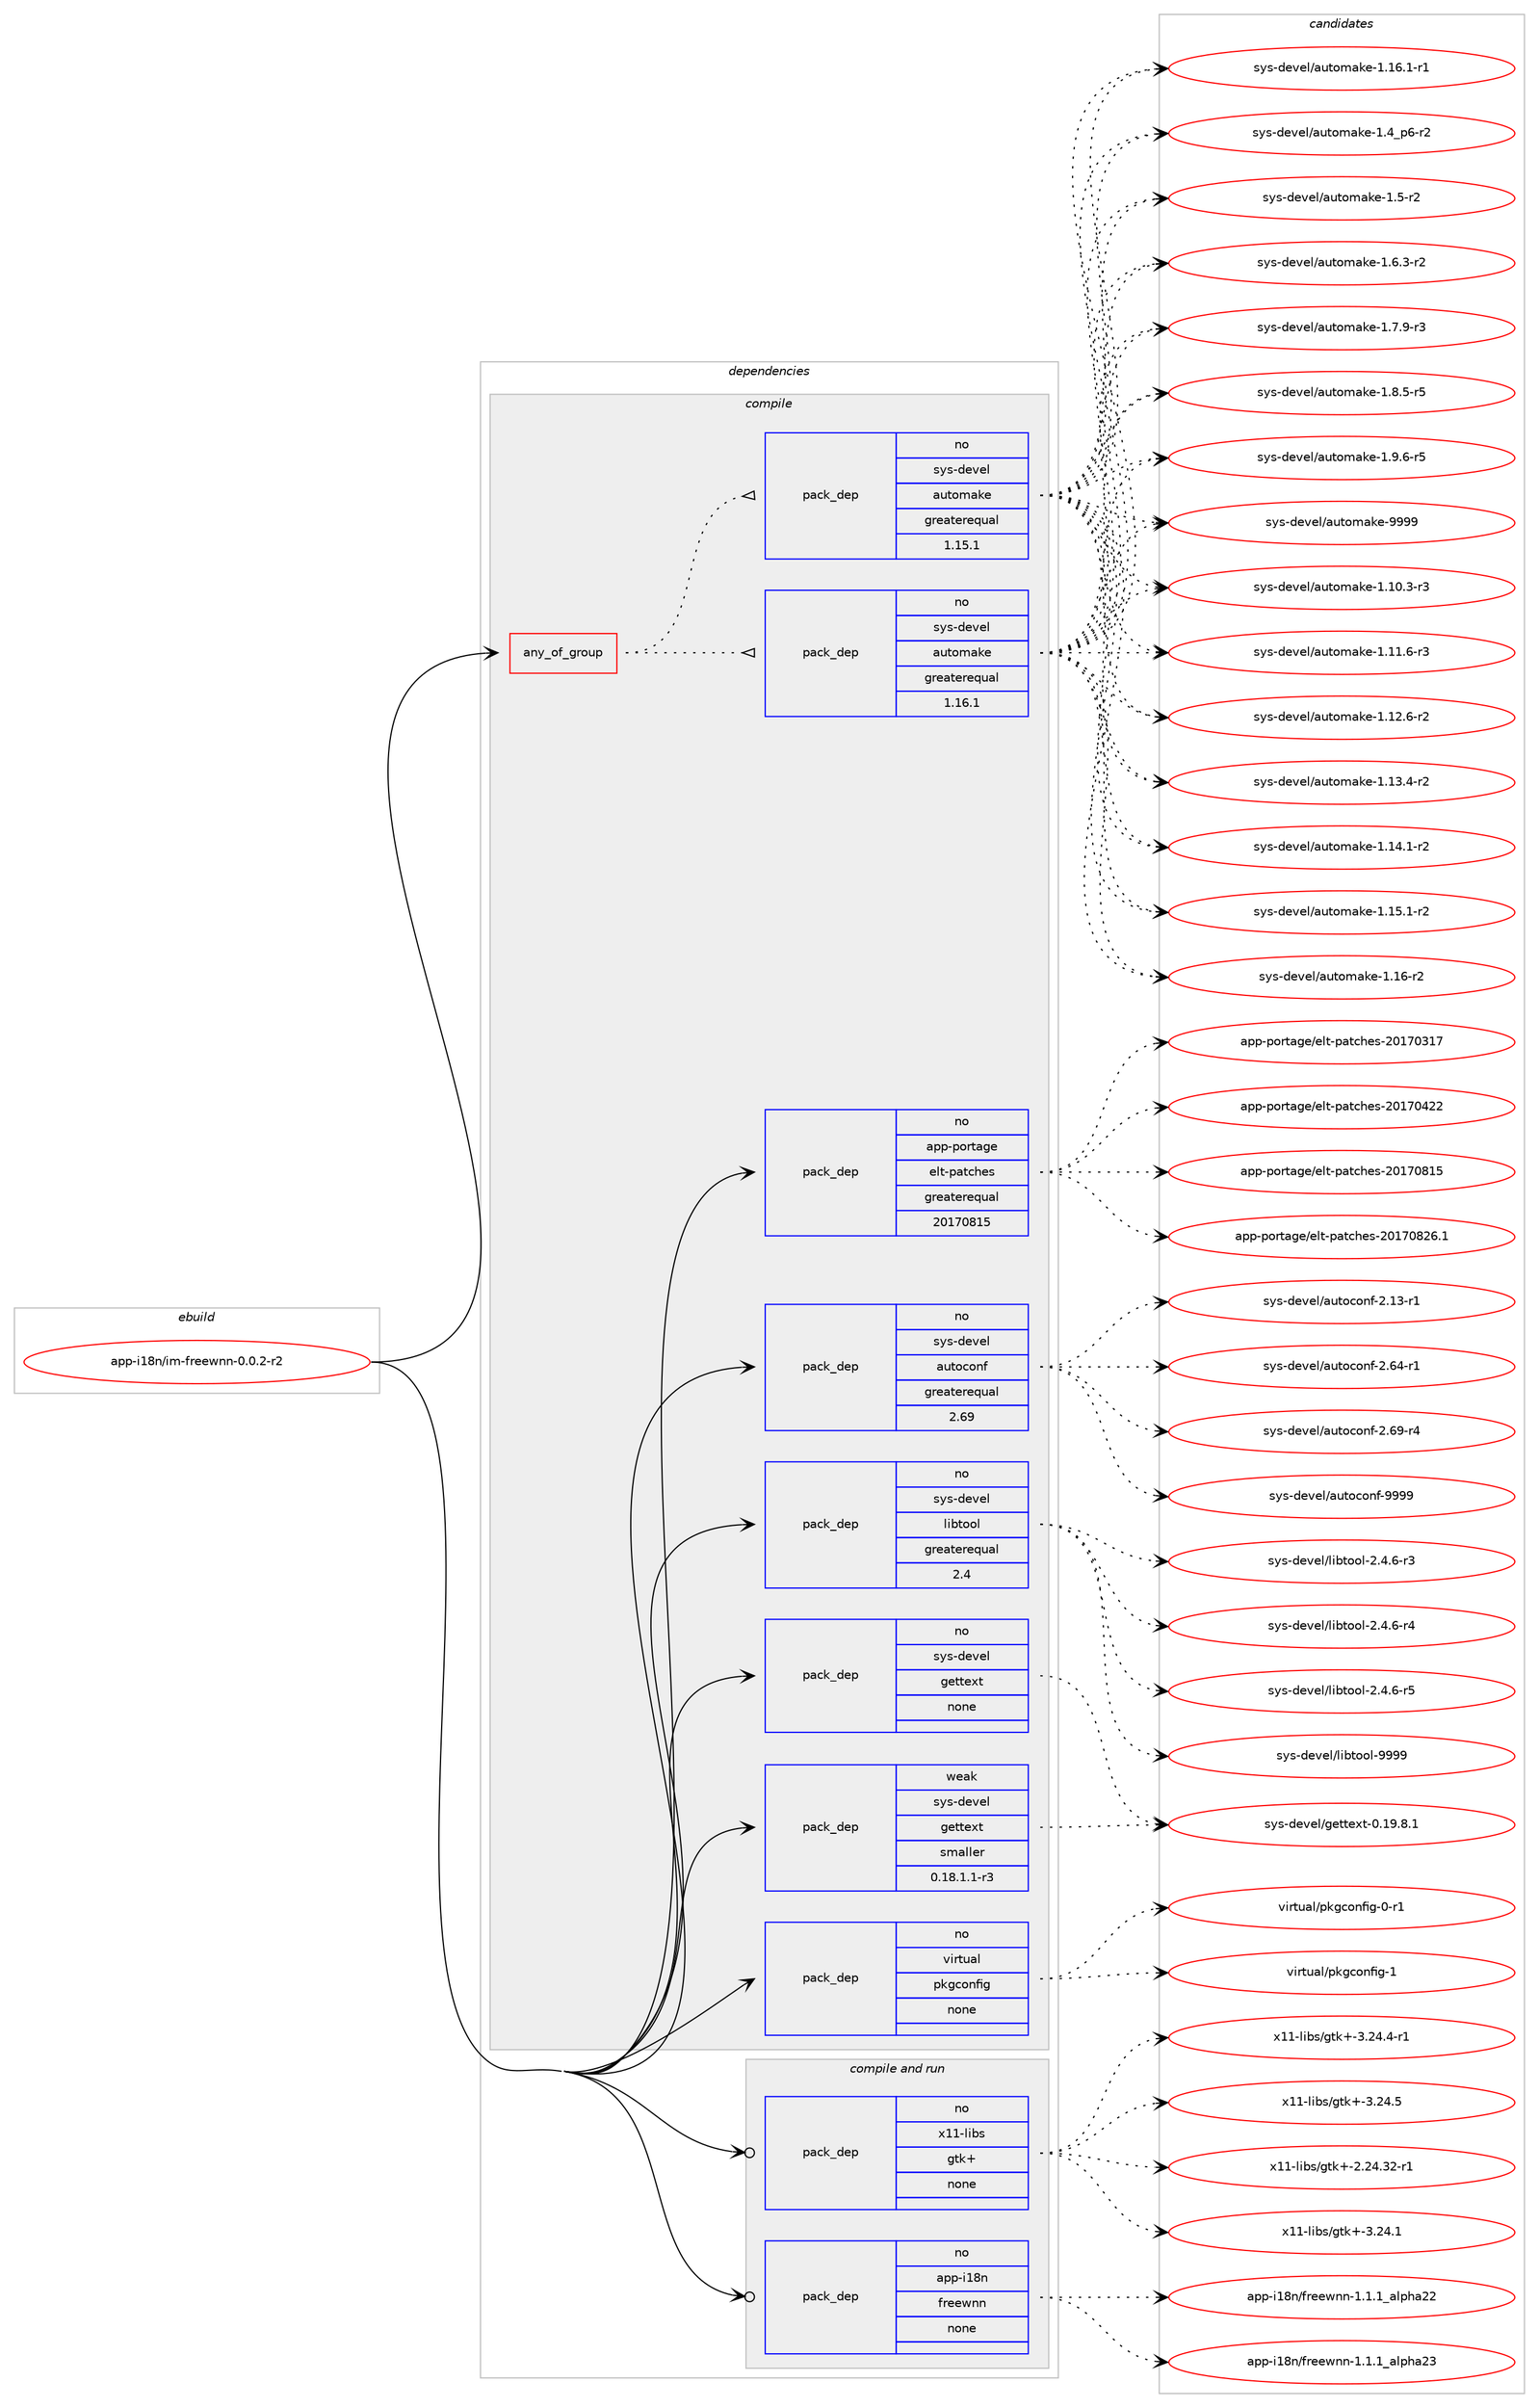 digraph prolog {

# *************
# Graph options
# *************

newrank=true;
concentrate=true;
compound=true;
graph [rankdir=LR,fontname=Helvetica,fontsize=10,ranksep=1.5];#, ranksep=2.5, nodesep=0.2];
edge  [arrowhead=vee];
node  [fontname=Helvetica,fontsize=10];

# **********
# The ebuild
# **********

subgraph cluster_leftcol {
color=gray;
rank=same;
label=<<i>ebuild</i>>;
id [label="app-i18n/im-freewnn-0.0.2-r2", color=red, width=4, href="../app-i18n/im-freewnn-0.0.2-r2.svg"];
}

# ****************
# The dependencies
# ****************

subgraph cluster_midcol {
color=gray;
label=<<i>dependencies</i>>;
subgraph cluster_compile {
fillcolor="#eeeeee";
style=filled;
label=<<i>compile</i>>;
subgraph any19575 {
dependency1295383 [label=<<TABLE BORDER="0" CELLBORDER="1" CELLSPACING="0" CELLPADDING="4"><TR><TD CELLPADDING="10">any_of_group</TD></TR></TABLE>>, shape=none, color=red];subgraph pack922601 {
dependency1295384 [label=<<TABLE BORDER="0" CELLBORDER="1" CELLSPACING="0" CELLPADDING="4" WIDTH="220"><TR><TD ROWSPAN="6" CELLPADDING="30">pack_dep</TD></TR><TR><TD WIDTH="110">no</TD></TR><TR><TD>sys-devel</TD></TR><TR><TD>automake</TD></TR><TR><TD>greaterequal</TD></TR><TR><TD>1.16.1</TD></TR></TABLE>>, shape=none, color=blue];
}
dependency1295383:e -> dependency1295384:w [weight=20,style="dotted",arrowhead="oinv"];
subgraph pack922602 {
dependency1295385 [label=<<TABLE BORDER="0" CELLBORDER="1" CELLSPACING="0" CELLPADDING="4" WIDTH="220"><TR><TD ROWSPAN="6" CELLPADDING="30">pack_dep</TD></TR><TR><TD WIDTH="110">no</TD></TR><TR><TD>sys-devel</TD></TR><TR><TD>automake</TD></TR><TR><TD>greaterequal</TD></TR><TR><TD>1.15.1</TD></TR></TABLE>>, shape=none, color=blue];
}
dependency1295383:e -> dependency1295385:w [weight=20,style="dotted",arrowhead="oinv"];
}
id:e -> dependency1295383:w [weight=20,style="solid",arrowhead="vee"];
subgraph pack922603 {
dependency1295386 [label=<<TABLE BORDER="0" CELLBORDER="1" CELLSPACING="0" CELLPADDING="4" WIDTH="220"><TR><TD ROWSPAN="6" CELLPADDING="30">pack_dep</TD></TR><TR><TD WIDTH="110">no</TD></TR><TR><TD>app-portage</TD></TR><TR><TD>elt-patches</TD></TR><TR><TD>greaterequal</TD></TR><TR><TD>20170815</TD></TR></TABLE>>, shape=none, color=blue];
}
id:e -> dependency1295386:w [weight=20,style="solid",arrowhead="vee"];
subgraph pack922604 {
dependency1295387 [label=<<TABLE BORDER="0" CELLBORDER="1" CELLSPACING="0" CELLPADDING="4" WIDTH="220"><TR><TD ROWSPAN="6" CELLPADDING="30">pack_dep</TD></TR><TR><TD WIDTH="110">no</TD></TR><TR><TD>sys-devel</TD></TR><TR><TD>autoconf</TD></TR><TR><TD>greaterequal</TD></TR><TR><TD>2.69</TD></TR></TABLE>>, shape=none, color=blue];
}
id:e -> dependency1295387:w [weight=20,style="solid",arrowhead="vee"];
subgraph pack922605 {
dependency1295388 [label=<<TABLE BORDER="0" CELLBORDER="1" CELLSPACING="0" CELLPADDING="4" WIDTH="220"><TR><TD ROWSPAN="6" CELLPADDING="30">pack_dep</TD></TR><TR><TD WIDTH="110">no</TD></TR><TR><TD>sys-devel</TD></TR><TR><TD>gettext</TD></TR><TR><TD>none</TD></TR><TR><TD></TD></TR></TABLE>>, shape=none, color=blue];
}
id:e -> dependency1295388:w [weight=20,style="solid",arrowhead="vee"];
subgraph pack922606 {
dependency1295389 [label=<<TABLE BORDER="0" CELLBORDER="1" CELLSPACING="0" CELLPADDING="4" WIDTH="220"><TR><TD ROWSPAN="6" CELLPADDING="30">pack_dep</TD></TR><TR><TD WIDTH="110">no</TD></TR><TR><TD>sys-devel</TD></TR><TR><TD>libtool</TD></TR><TR><TD>greaterequal</TD></TR><TR><TD>2.4</TD></TR></TABLE>>, shape=none, color=blue];
}
id:e -> dependency1295389:w [weight=20,style="solid",arrowhead="vee"];
subgraph pack922607 {
dependency1295390 [label=<<TABLE BORDER="0" CELLBORDER="1" CELLSPACING="0" CELLPADDING="4" WIDTH="220"><TR><TD ROWSPAN="6" CELLPADDING="30">pack_dep</TD></TR><TR><TD WIDTH="110">no</TD></TR><TR><TD>virtual</TD></TR><TR><TD>pkgconfig</TD></TR><TR><TD>none</TD></TR><TR><TD></TD></TR></TABLE>>, shape=none, color=blue];
}
id:e -> dependency1295390:w [weight=20,style="solid",arrowhead="vee"];
subgraph pack922608 {
dependency1295391 [label=<<TABLE BORDER="0" CELLBORDER="1" CELLSPACING="0" CELLPADDING="4" WIDTH="220"><TR><TD ROWSPAN="6" CELLPADDING="30">pack_dep</TD></TR><TR><TD WIDTH="110">weak</TD></TR><TR><TD>sys-devel</TD></TR><TR><TD>gettext</TD></TR><TR><TD>smaller</TD></TR><TR><TD>0.18.1.1-r3</TD></TR></TABLE>>, shape=none, color=blue];
}
id:e -> dependency1295391:w [weight=20,style="solid",arrowhead="vee"];
}
subgraph cluster_compileandrun {
fillcolor="#eeeeee";
style=filled;
label=<<i>compile and run</i>>;
subgraph pack922609 {
dependency1295392 [label=<<TABLE BORDER="0" CELLBORDER="1" CELLSPACING="0" CELLPADDING="4" WIDTH="220"><TR><TD ROWSPAN="6" CELLPADDING="30">pack_dep</TD></TR><TR><TD WIDTH="110">no</TD></TR><TR><TD>app-i18n</TD></TR><TR><TD>freewnn</TD></TR><TR><TD>none</TD></TR><TR><TD></TD></TR></TABLE>>, shape=none, color=blue];
}
id:e -> dependency1295392:w [weight=20,style="solid",arrowhead="odotvee"];
subgraph pack922610 {
dependency1295393 [label=<<TABLE BORDER="0" CELLBORDER="1" CELLSPACING="0" CELLPADDING="4" WIDTH="220"><TR><TD ROWSPAN="6" CELLPADDING="30">pack_dep</TD></TR><TR><TD WIDTH="110">no</TD></TR><TR><TD>x11-libs</TD></TR><TR><TD>gtk+</TD></TR><TR><TD>none</TD></TR><TR><TD></TD></TR></TABLE>>, shape=none, color=blue];
}
id:e -> dependency1295393:w [weight=20,style="solid",arrowhead="odotvee"];
}
subgraph cluster_run {
fillcolor="#eeeeee";
style=filled;
label=<<i>run</i>>;
}
}

# **************
# The candidates
# **************

subgraph cluster_choices {
rank=same;
color=gray;
label=<<i>candidates</i>>;

subgraph choice922601 {
color=black;
nodesep=1;
choice11512111545100101118101108479711711611110997107101454946494846514511451 [label="sys-devel/automake-1.10.3-r3", color=red, width=4,href="../sys-devel/automake-1.10.3-r3.svg"];
choice11512111545100101118101108479711711611110997107101454946494946544511451 [label="sys-devel/automake-1.11.6-r3", color=red, width=4,href="../sys-devel/automake-1.11.6-r3.svg"];
choice11512111545100101118101108479711711611110997107101454946495046544511450 [label="sys-devel/automake-1.12.6-r2", color=red, width=4,href="../sys-devel/automake-1.12.6-r2.svg"];
choice11512111545100101118101108479711711611110997107101454946495146524511450 [label="sys-devel/automake-1.13.4-r2", color=red, width=4,href="../sys-devel/automake-1.13.4-r2.svg"];
choice11512111545100101118101108479711711611110997107101454946495246494511450 [label="sys-devel/automake-1.14.1-r2", color=red, width=4,href="../sys-devel/automake-1.14.1-r2.svg"];
choice11512111545100101118101108479711711611110997107101454946495346494511450 [label="sys-devel/automake-1.15.1-r2", color=red, width=4,href="../sys-devel/automake-1.15.1-r2.svg"];
choice1151211154510010111810110847971171161111099710710145494649544511450 [label="sys-devel/automake-1.16-r2", color=red, width=4,href="../sys-devel/automake-1.16-r2.svg"];
choice11512111545100101118101108479711711611110997107101454946495446494511449 [label="sys-devel/automake-1.16.1-r1", color=red, width=4,href="../sys-devel/automake-1.16.1-r1.svg"];
choice115121115451001011181011084797117116111109971071014549465295112544511450 [label="sys-devel/automake-1.4_p6-r2", color=red, width=4,href="../sys-devel/automake-1.4_p6-r2.svg"];
choice11512111545100101118101108479711711611110997107101454946534511450 [label="sys-devel/automake-1.5-r2", color=red, width=4,href="../sys-devel/automake-1.5-r2.svg"];
choice115121115451001011181011084797117116111109971071014549465446514511450 [label="sys-devel/automake-1.6.3-r2", color=red, width=4,href="../sys-devel/automake-1.6.3-r2.svg"];
choice115121115451001011181011084797117116111109971071014549465546574511451 [label="sys-devel/automake-1.7.9-r3", color=red, width=4,href="../sys-devel/automake-1.7.9-r3.svg"];
choice115121115451001011181011084797117116111109971071014549465646534511453 [label="sys-devel/automake-1.8.5-r5", color=red, width=4,href="../sys-devel/automake-1.8.5-r5.svg"];
choice115121115451001011181011084797117116111109971071014549465746544511453 [label="sys-devel/automake-1.9.6-r5", color=red, width=4,href="../sys-devel/automake-1.9.6-r5.svg"];
choice115121115451001011181011084797117116111109971071014557575757 [label="sys-devel/automake-9999", color=red, width=4,href="../sys-devel/automake-9999.svg"];
dependency1295384:e -> choice11512111545100101118101108479711711611110997107101454946494846514511451:w [style=dotted,weight="100"];
dependency1295384:e -> choice11512111545100101118101108479711711611110997107101454946494946544511451:w [style=dotted,weight="100"];
dependency1295384:e -> choice11512111545100101118101108479711711611110997107101454946495046544511450:w [style=dotted,weight="100"];
dependency1295384:e -> choice11512111545100101118101108479711711611110997107101454946495146524511450:w [style=dotted,weight="100"];
dependency1295384:e -> choice11512111545100101118101108479711711611110997107101454946495246494511450:w [style=dotted,weight="100"];
dependency1295384:e -> choice11512111545100101118101108479711711611110997107101454946495346494511450:w [style=dotted,weight="100"];
dependency1295384:e -> choice1151211154510010111810110847971171161111099710710145494649544511450:w [style=dotted,weight="100"];
dependency1295384:e -> choice11512111545100101118101108479711711611110997107101454946495446494511449:w [style=dotted,weight="100"];
dependency1295384:e -> choice115121115451001011181011084797117116111109971071014549465295112544511450:w [style=dotted,weight="100"];
dependency1295384:e -> choice11512111545100101118101108479711711611110997107101454946534511450:w [style=dotted,weight="100"];
dependency1295384:e -> choice115121115451001011181011084797117116111109971071014549465446514511450:w [style=dotted,weight="100"];
dependency1295384:e -> choice115121115451001011181011084797117116111109971071014549465546574511451:w [style=dotted,weight="100"];
dependency1295384:e -> choice115121115451001011181011084797117116111109971071014549465646534511453:w [style=dotted,weight="100"];
dependency1295384:e -> choice115121115451001011181011084797117116111109971071014549465746544511453:w [style=dotted,weight="100"];
dependency1295384:e -> choice115121115451001011181011084797117116111109971071014557575757:w [style=dotted,weight="100"];
}
subgraph choice922602 {
color=black;
nodesep=1;
choice11512111545100101118101108479711711611110997107101454946494846514511451 [label="sys-devel/automake-1.10.3-r3", color=red, width=4,href="../sys-devel/automake-1.10.3-r3.svg"];
choice11512111545100101118101108479711711611110997107101454946494946544511451 [label="sys-devel/automake-1.11.6-r3", color=red, width=4,href="../sys-devel/automake-1.11.6-r3.svg"];
choice11512111545100101118101108479711711611110997107101454946495046544511450 [label="sys-devel/automake-1.12.6-r2", color=red, width=4,href="../sys-devel/automake-1.12.6-r2.svg"];
choice11512111545100101118101108479711711611110997107101454946495146524511450 [label="sys-devel/automake-1.13.4-r2", color=red, width=4,href="../sys-devel/automake-1.13.4-r2.svg"];
choice11512111545100101118101108479711711611110997107101454946495246494511450 [label="sys-devel/automake-1.14.1-r2", color=red, width=4,href="../sys-devel/automake-1.14.1-r2.svg"];
choice11512111545100101118101108479711711611110997107101454946495346494511450 [label="sys-devel/automake-1.15.1-r2", color=red, width=4,href="../sys-devel/automake-1.15.1-r2.svg"];
choice1151211154510010111810110847971171161111099710710145494649544511450 [label="sys-devel/automake-1.16-r2", color=red, width=4,href="../sys-devel/automake-1.16-r2.svg"];
choice11512111545100101118101108479711711611110997107101454946495446494511449 [label="sys-devel/automake-1.16.1-r1", color=red, width=4,href="../sys-devel/automake-1.16.1-r1.svg"];
choice115121115451001011181011084797117116111109971071014549465295112544511450 [label="sys-devel/automake-1.4_p6-r2", color=red, width=4,href="../sys-devel/automake-1.4_p6-r2.svg"];
choice11512111545100101118101108479711711611110997107101454946534511450 [label="sys-devel/automake-1.5-r2", color=red, width=4,href="../sys-devel/automake-1.5-r2.svg"];
choice115121115451001011181011084797117116111109971071014549465446514511450 [label="sys-devel/automake-1.6.3-r2", color=red, width=4,href="../sys-devel/automake-1.6.3-r2.svg"];
choice115121115451001011181011084797117116111109971071014549465546574511451 [label="sys-devel/automake-1.7.9-r3", color=red, width=4,href="../sys-devel/automake-1.7.9-r3.svg"];
choice115121115451001011181011084797117116111109971071014549465646534511453 [label="sys-devel/automake-1.8.5-r5", color=red, width=4,href="../sys-devel/automake-1.8.5-r5.svg"];
choice115121115451001011181011084797117116111109971071014549465746544511453 [label="sys-devel/automake-1.9.6-r5", color=red, width=4,href="../sys-devel/automake-1.9.6-r5.svg"];
choice115121115451001011181011084797117116111109971071014557575757 [label="sys-devel/automake-9999", color=red, width=4,href="../sys-devel/automake-9999.svg"];
dependency1295385:e -> choice11512111545100101118101108479711711611110997107101454946494846514511451:w [style=dotted,weight="100"];
dependency1295385:e -> choice11512111545100101118101108479711711611110997107101454946494946544511451:w [style=dotted,weight="100"];
dependency1295385:e -> choice11512111545100101118101108479711711611110997107101454946495046544511450:w [style=dotted,weight="100"];
dependency1295385:e -> choice11512111545100101118101108479711711611110997107101454946495146524511450:w [style=dotted,weight="100"];
dependency1295385:e -> choice11512111545100101118101108479711711611110997107101454946495246494511450:w [style=dotted,weight="100"];
dependency1295385:e -> choice11512111545100101118101108479711711611110997107101454946495346494511450:w [style=dotted,weight="100"];
dependency1295385:e -> choice1151211154510010111810110847971171161111099710710145494649544511450:w [style=dotted,weight="100"];
dependency1295385:e -> choice11512111545100101118101108479711711611110997107101454946495446494511449:w [style=dotted,weight="100"];
dependency1295385:e -> choice115121115451001011181011084797117116111109971071014549465295112544511450:w [style=dotted,weight="100"];
dependency1295385:e -> choice11512111545100101118101108479711711611110997107101454946534511450:w [style=dotted,weight="100"];
dependency1295385:e -> choice115121115451001011181011084797117116111109971071014549465446514511450:w [style=dotted,weight="100"];
dependency1295385:e -> choice115121115451001011181011084797117116111109971071014549465546574511451:w [style=dotted,weight="100"];
dependency1295385:e -> choice115121115451001011181011084797117116111109971071014549465646534511453:w [style=dotted,weight="100"];
dependency1295385:e -> choice115121115451001011181011084797117116111109971071014549465746544511453:w [style=dotted,weight="100"];
dependency1295385:e -> choice115121115451001011181011084797117116111109971071014557575757:w [style=dotted,weight="100"];
}
subgraph choice922603 {
color=black;
nodesep=1;
choice97112112451121111141169710310147101108116451129711699104101115455048495548514955 [label="app-portage/elt-patches-20170317", color=red, width=4,href="../app-portage/elt-patches-20170317.svg"];
choice97112112451121111141169710310147101108116451129711699104101115455048495548525050 [label="app-portage/elt-patches-20170422", color=red, width=4,href="../app-portage/elt-patches-20170422.svg"];
choice97112112451121111141169710310147101108116451129711699104101115455048495548564953 [label="app-portage/elt-patches-20170815", color=red, width=4,href="../app-portage/elt-patches-20170815.svg"];
choice971121124511211111411697103101471011081164511297116991041011154550484955485650544649 [label="app-portage/elt-patches-20170826.1", color=red, width=4,href="../app-portage/elt-patches-20170826.1.svg"];
dependency1295386:e -> choice97112112451121111141169710310147101108116451129711699104101115455048495548514955:w [style=dotted,weight="100"];
dependency1295386:e -> choice97112112451121111141169710310147101108116451129711699104101115455048495548525050:w [style=dotted,weight="100"];
dependency1295386:e -> choice97112112451121111141169710310147101108116451129711699104101115455048495548564953:w [style=dotted,weight="100"];
dependency1295386:e -> choice971121124511211111411697103101471011081164511297116991041011154550484955485650544649:w [style=dotted,weight="100"];
}
subgraph choice922604 {
color=black;
nodesep=1;
choice1151211154510010111810110847971171161119911111010245504649514511449 [label="sys-devel/autoconf-2.13-r1", color=red, width=4,href="../sys-devel/autoconf-2.13-r1.svg"];
choice1151211154510010111810110847971171161119911111010245504654524511449 [label="sys-devel/autoconf-2.64-r1", color=red, width=4,href="../sys-devel/autoconf-2.64-r1.svg"];
choice1151211154510010111810110847971171161119911111010245504654574511452 [label="sys-devel/autoconf-2.69-r4", color=red, width=4,href="../sys-devel/autoconf-2.69-r4.svg"];
choice115121115451001011181011084797117116111991111101024557575757 [label="sys-devel/autoconf-9999", color=red, width=4,href="../sys-devel/autoconf-9999.svg"];
dependency1295387:e -> choice1151211154510010111810110847971171161119911111010245504649514511449:w [style=dotted,weight="100"];
dependency1295387:e -> choice1151211154510010111810110847971171161119911111010245504654524511449:w [style=dotted,weight="100"];
dependency1295387:e -> choice1151211154510010111810110847971171161119911111010245504654574511452:w [style=dotted,weight="100"];
dependency1295387:e -> choice115121115451001011181011084797117116111991111101024557575757:w [style=dotted,weight="100"];
}
subgraph choice922605 {
color=black;
nodesep=1;
choice1151211154510010111810110847103101116116101120116454846495746564649 [label="sys-devel/gettext-0.19.8.1", color=red, width=4,href="../sys-devel/gettext-0.19.8.1.svg"];
dependency1295388:e -> choice1151211154510010111810110847103101116116101120116454846495746564649:w [style=dotted,weight="100"];
}
subgraph choice922606 {
color=black;
nodesep=1;
choice1151211154510010111810110847108105981161111111084550465246544511451 [label="sys-devel/libtool-2.4.6-r3", color=red, width=4,href="../sys-devel/libtool-2.4.6-r3.svg"];
choice1151211154510010111810110847108105981161111111084550465246544511452 [label="sys-devel/libtool-2.4.6-r4", color=red, width=4,href="../sys-devel/libtool-2.4.6-r4.svg"];
choice1151211154510010111810110847108105981161111111084550465246544511453 [label="sys-devel/libtool-2.4.6-r5", color=red, width=4,href="../sys-devel/libtool-2.4.6-r5.svg"];
choice1151211154510010111810110847108105981161111111084557575757 [label="sys-devel/libtool-9999", color=red, width=4,href="../sys-devel/libtool-9999.svg"];
dependency1295389:e -> choice1151211154510010111810110847108105981161111111084550465246544511451:w [style=dotted,weight="100"];
dependency1295389:e -> choice1151211154510010111810110847108105981161111111084550465246544511452:w [style=dotted,weight="100"];
dependency1295389:e -> choice1151211154510010111810110847108105981161111111084550465246544511453:w [style=dotted,weight="100"];
dependency1295389:e -> choice1151211154510010111810110847108105981161111111084557575757:w [style=dotted,weight="100"];
}
subgraph choice922607 {
color=black;
nodesep=1;
choice11810511411611797108471121071039911111010210510345484511449 [label="virtual/pkgconfig-0-r1", color=red, width=4,href="../virtual/pkgconfig-0-r1.svg"];
choice1181051141161179710847112107103991111101021051034549 [label="virtual/pkgconfig-1", color=red, width=4,href="../virtual/pkgconfig-1.svg"];
dependency1295390:e -> choice11810511411611797108471121071039911111010210510345484511449:w [style=dotted,weight="100"];
dependency1295390:e -> choice1181051141161179710847112107103991111101021051034549:w [style=dotted,weight="100"];
}
subgraph choice922608 {
color=black;
nodesep=1;
choice1151211154510010111810110847103101116116101120116454846495746564649 [label="sys-devel/gettext-0.19.8.1", color=red, width=4,href="../sys-devel/gettext-0.19.8.1.svg"];
dependency1295391:e -> choice1151211154510010111810110847103101116116101120116454846495746564649:w [style=dotted,weight="100"];
}
subgraph choice922609 {
color=black;
nodesep=1;
choice97112112451054956110471021141011011191101104549464946499597108112104975050 [label="app-i18n/freewnn-1.1.1_alpha22", color=red, width=4,href="../app-i18n/freewnn-1.1.1_alpha22.svg"];
choice97112112451054956110471021141011011191101104549464946499597108112104975051 [label="app-i18n/freewnn-1.1.1_alpha23", color=red, width=4,href="../app-i18n/freewnn-1.1.1_alpha23.svg"];
dependency1295392:e -> choice97112112451054956110471021141011011191101104549464946499597108112104975050:w [style=dotted,weight="100"];
dependency1295392:e -> choice97112112451054956110471021141011011191101104549464946499597108112104975051:w [style=dotted,weight="100"];
}
subgraph choice922610 {
color=black;
nodesep=1;
choice12049494510810598115471031161074345504650524651504511449 [label="x11-libs/gtk+-2.24.32-r1", color=red, width=4,href="../x11-libs/gtk+-2.24.32-r1.svg"];
choice12049494510810598115471031161074345514650524649 [label="x11-libs/gtk+-3.24.1", color=red, width=4,href="../x11-libs/gtk+-3.24.1.svg"];
choice120494945108105981154710311610743455146505246524511449 [label="x11-libs/gtk+-3.24.4-r1", color=red, width=4,href="../x11-libs/gtk+-3.24.4-r1.svg"];
choice12049494510810598115471031161074345514650524653 [label="x11-libs/gtk+-3.24.5", color=red, width=4,href="../x11-libs/gtk+-3.24.5.svg"];
dependency1295393:e -> choice12049494510810598115471031161074345504650524651504511449:w [style=dotted,weight="100"];
dependency1295393:e -> choice12049494510810598115471031161074345514650524649:w [style=dotted,weight="100"];
dependency1295393:e -> choice120494945108105981154710311610743455146505246524511449:w [style=dotted,weight="100"];
dependency1295393:e -> choice12049494510810598115471031161074345514650524653:w [style=dotted,weight="100"];
}
}

}
